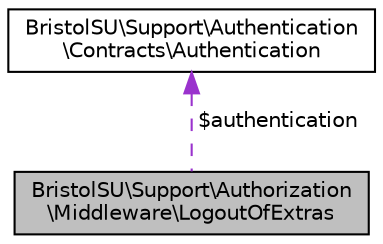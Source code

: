 digraph "BristolSU\Support\Authorization\Middleware\LogoutOfExtras"
{
  edge [fontname="Helvetica",fontsize="10",labelfontname="Helvetica",labelfontsize="10"];
  node [fontname="Helvetica",fontsize="10",shape=record];
  Node1 [label="BristolSU\\Support\\Authorization\l\\Middleware\\LogoutOfExtras",height=0.2,width=0.4,color="black", fillcolor="grey75", style="filled", fontcolor="black"];
  Node2 -> Node1 [dir="back",color="darkorchid3",fontsize="10",style="dashed",label=" $authentication" ,fontname="Helvetica"];
  Node2 [label="BristolSU\\Support\\Authentication\l\\Contracts\\Authentication",height=0.2,width=0.4,color="black", fillcolor="white", style="filled",URL="$interfaceBristolSU_1_1Support_1_1Authentication_1_1Contracts_1_1Authentication.html"];
}
